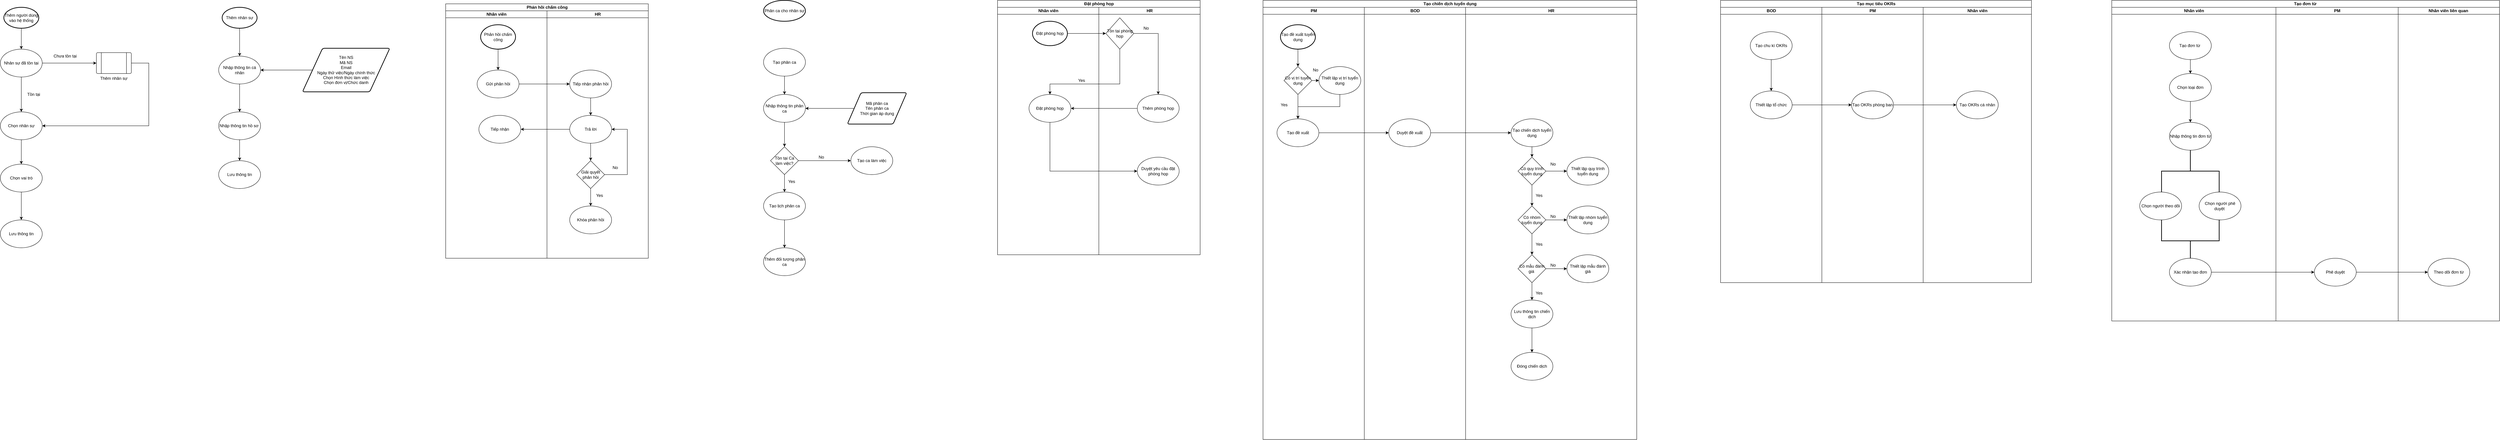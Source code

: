 <mxfile version="14.5.8" type="github">
  <diagram id="OnWkohsjED-JVvMXsNpU" name="Page-1">
    <mxGraphModel dx="1673" dy="934" grid="1" gridSize="10" guides="1" tooltips="1" connect="1" arrows="1" fold="1" page="1" pageScale="1" pageWidth="850" pageHeight="1100" math="0" shadow="0">
      <root>
        <mxCell id="0" />
        <mxCell id="1" parent="0" />
        <mxCell id="KjtllUWYRAtZ3XhFJOtX-8" style="edgeStyle=orthogonalEdgeStyle;rounded=0;orthogonalLoop=1;jettySize=auto;html=1;exitX=0.5;exitY=1;exitDx=0;exitDy=0;" parent="1" source="KjtllUWYRAtZ3XhFJOtX-5" target="KjtllUWYRAtZ3XhFJOtX-7" edge="1">
          <mxGeometry relative="1" as="geometry" />
        </mxCell>
        <mxCell id="KjtllUWYRAtZ3XhFJOtX-11" style="edgeStyle=orthogonalEdgeStyle;rounded=0;orthogonalLoop=1;jettySize=auto;html=1;entryX=0;entryY=0.5;entryDx=0;entryDy=0;" parent="1" source="KjtllUWYRAtZ3XhFJOtX-5" edge="1">
          <mxGeometry relative="1" as="geometry">
            <mxPoint x="590" y="260" as="targetPoint" />
          </mxGeometry>
        </mxCell>
        <mxCell id="KjtllUWYRAtZ3XhFJOtX-5" value="Nhân sự đã tồn tại" style="ellipse;whiteSpace=wrap;html=1;" parent="1" vertex="1">
          <mxGeometry x="315" y="220" width="120" height="80" as="geometry" />
        </mxCell>
        <mxCell id="KjtllUWYRAtZ3XhFJOtX-16" style="edgeStyle=orthogonalEdgeStyle;rounded=0;orthogonalLoop=1;jettySize=auto;html=1;exitX=0.5;exitY=1;exitDx=0;exitDy=0;entryX=0.5;entryY=0;entryDx=0;entryDy=0;" parent="1" source="KjtllUWYRAtZ3XhFJOtX-7" target="KjtllUWYRAtZ3XhFJOtX-15" edge="1">
          <mxGeometry relative="1" as="geometry" />
        </mxCell>
        <mxCell id="KjtllUWYRAtZ3XhFJOtX-7" value="Chọn nhân sự" style="ellipse;whiteSpace=wrap;html=1;" parent="1" vertex="1">
          <mxGeometry x="315" y="400" width="120" height="80" as="geometry" />
        </mxCell>
        <mxCell id="KjtllUWYRAtZ3XhFJOtX-9" value="Tồn tại" style="text;html=1;align=center;verticalAlign=middle;resizable=0;points=[];autosize=1;" parent="1" vertex="1">
          <mxGeometry x="385" y="340" width="50" height="20" as="geometry" />
        </mxCell>
        <mxCell id="KjtllUWYRAtZ3XhFJOtX-10" value="Chưa tồn tại" style="text;html=1;align=center;verticalAlign=middle;resizable=0;points=[];autosize=1;" parent="1" vertex="1">
          <mxGeometry x="460" y="230" width="80" height="20" as="geometry" />
        </mxCell>
        <mxCell id="KjtllUWYRAtZ3XhFJOtX-13" style="edgeStyle=orthogonalEdgeStyle;rounded=0;orthogonalLoop=1;jettySize=auto;html=1;entryX=1;entryY=0.5;entryDx=0;entryDy=0;" parent="1" source="KjtllUWYRAtZ3XhFJOtX-12" target="KjtllUWYRAtZ3XhFJOtX-7" edge="1">
          <mxGeometry relative="1" as="geometry">
            <Array as="points">
              <mxPoint x="740" y="260" />
              <mxPoint x="740" y="440" />
            </Array>
          </mxGeometry>
        </mxCell>
        <mxCell id="KjtllUWYRAtZ3XhFJOtX-12" value="Thêm nhân sự" style="verticalLabelPosition=bottom;verticalAlign=top;html=1;shape=process;whiteSpace=wrap;rounded=1;size=0.14;arcSize=6;" parent="1" vertex="1">
          <mxGeometry x="590" y="230" width="100" height="60" as="geometry" />
        </mxCell>
        <mxCell id="KjtllUWYRAtZ3XhFJOtX-25" style="edgeStyle=orthogonalEdgeStyle;rounded=0;orthogonalLoop=1;jettySize=auto;html=1;" parent="1" source="KjtllUWYRAtZ3XhFJOtX-15" target="KjtllUWYRAtZ3XhFJOtX-24" edge="1">
          <mxGeometry relative="1" as="geometry" />
        </mxCell>
        <mxCell id="KjtllUWYRAtZ3XhFJOtX-15" value="Chọn vai trò" style="ellipse;whiteSpace=wrap;html=1;" parent="1" vertex="1">
          <mxGeometry x="315" y="550" width="120" height="80" as="geometry" />
        </mxCell>
        <mxCell id="KjtllUWYRAtZ3XhFJOtX-19" style="edgeStyle=orthogonalEdgeStyle;rounded=0;orthogonalLoop=1;jettySize=auto;html=1;entryX=0.5;entryY=0;entryDx=0;entryDy=0;" parent="1" source="KjtllUWYRAtZ3XhFJOtX-18" target="KjtllUWYRAtZ3XhFJOtX-5" edge="1">
          <mxGeometry relative="1" as="geometry" />
        </mxCell>
        <mxCell id="KjtllUWYRAtZ3XhFJOtX-18" value="Thêm người dùng vào hệ thống" style="strokeWidth=2;html=1;shape=mxgraph.flowchart.start_1;whiteSpace=wrap;" parent="1" vertex="1">
          <mxGeometry x="325" y="100" width="100" height="60" as="geometry" />
        </mxCell>
        <mxCell id="KjtllUWYRAtZ3XhFJOtX-22" style="edgeStyle=orthogonalEdgeStyle;rounded=0;orthogonalLoop=1;jettySize=auto;html=1;" parent="1" source="KjtllUWYRAtZ3XhFJOtX-20" target="KjtllUWYRAtZ3XhFJOtX-21" edge="1">
          <mxGeometry relative="1" as="geometry" />
        </mxCell>
        <mxCell id="KjtllUWYRAtZ3XhFJOtX-20" value="Thêm nhân sự" style="strokeWidth=2;html=1;shape=mxgraph.flowchart.start_1;whiteSpace=wrap;" parent="1" vertex="1">
          <mxGeometry x="950" y="100" width="100" height="60" as="geometry" />
        </mxCell>
        <mxCell id="KjtllUWYRAtZ3XhFJOtX-31" style="edgeStyle=orthogonalEdgeStyle;rounded=0;orthogonalLoop=1;jettySize=auto;html=1;entryX=0.5;entryY=0;entryDx=0;entryDy=0;" parent="1" source="KjtllUWYRAtZ3XhFJOtX-21" target="KjtllUWYRAtZ3XhFJOtX-30" edge="1">
          <mxGeometry relative="1" as="geometry" />
        </mxCell>
        <mxCell id="KjtllUWYRAtZ3XhFJOtX-21" value="Nhập thông tin cá nhân" style="ellipse;whiteSpace=wrap;html=1;" parent="1" vertex="1">
          <mxGeometry x="940" y="240" width="120" height="80" as="geometry" />
        </mxCell>
        <mxCell id="KjtllUWYRAtZ3XhFJOtX-24" value="Lưu thông tin" style="ellipse;whiteSpace=wrap;html=1;" parent="1" vertex="1">
          <mxGeometry x="315" y="710" width="120" height="80" as="geometry" />
        </mxCell>
        <mxCell id="KjtllUWYRAtZ3XhFJOtX-26" value="Lưu thông tin" style="ellipse;whiteSpace=wrap;html=1;" parent="1" vertex="1">
          <mxGeometry x="940" y="540" width="120" height="80" as="geometry" />
        </mxCell>
        <mxCell id="KjtllUWYRAtZ3XhFJOtX-29" style="edgeStyle=orthogonalEdgeStyle;rounded=0;orthogonalLoop=1;jettySize=auto;html=1;entryX=1;entryY=0.5;entryDx=0;entryDy=0;" parent="1" source="KjtllUWYRAtZ3XhFJOtX-28" target="KjtllUWYRAtZ3XhFJOtX-21" edge="1">
          <mxGeometry relative="1" as="geometry" />
        </mxCell>
        <mxCell id="KjtllUWYRAtZ3XhFJOtX-28" value="Tên NS&lt;br&gt;Mã NS&lt;br&gt;Email&lt;br&gt;Ngày thử việc/Ngày chính thức&lt;br&gt;Chọn Hình thức làm việc&lt;br&gt;Chọn đơn vị/Chức danh" style="shape=parallelogram;html=1;strokeWidth=2;perimeter=parallelogramPerimeter;whiteSpace=wrap;rounded=1;arcSize=12;size=0.23;" parent="1" vertex="1">
          <mxGeometry x="1180" y="217.5" width="250" height="125" as="geometry" />
        </mxCell>
        <mxCell id="KjtllUWYRAtZ3XhFJOtX-32" style="edgeStyle=orthogonalEdgeStyle;rounded=0;orthogonalLoop=1;jettySize=auto;html=1;entryX=0.5;entryY=0;entryDx=0;entryDy=0;" parent="1" source="KjtllUWYRAtZ3XhFJOtX-30" target="KjtllUWYRAtZ3XhFJOtX-26" edge="1">
          <mxGeometry relative="1" as="geometry" />
        </mxCell>
        <mxCell id="KjtllUWYRAtZ3XhFJOtX-30" value="Nhập thông tin hồ sơ&amp;nbsp;" style="ellipse;whiteSpace=wrap;html=1;" parent="1" vertex="1">
          <mxGeometry x="940" y="400" width="120" height="80" as="geometry" />
        </mxCell>
        <mxCell id="KjtllUWYRAtZ3XhFJOtX-33" value="Phản hồi chấm công" style="swimlane;html=1;childLayout=stackLayout;resizeParent=1;resizeParentMax=0;startSize=20;" parent="1" vertex="1">
          <mxGeometry x="1590" y="90" width="580" height="730" as="geometry" />
        </mxCell>
        <mxCell id="KjtllUWYRAtZ3XhFJOtX-34" value="Nhân viên" style="swimlane;html=1;startSize=20;" parent="KjtllUWYRAtZ3XhFJOtX-33" vertex="1">
          <mxGeometry y="20" width="290" height="710" as="geometry" />
        </mxCell>
        <mxCell id="KjtllUWYRAtZ3XhFJOtX-40" style="edgeStyle=orthogonalEdgeStyle;rounded=0;orthogonalLoop=1;jettySize=auto;html=1;entryX=0.5;entryY=0;entryDx=0;entryDy=0;" parent="KjtllUWYRAtZ3XhFJOtX-34" source="KjtllUWYRAtZ3XhFJOtX-37" target="KjtllUWYRAtZ3XhFJOtX-39" edge="1">
          <mxGeometry relative="1" as="geometry" />
        </mxCell>
        <mxCell id="KjtllUWYRAtZ3XhFJOtX-37" value="Phản hồi chấm công" style="strokeWidth=2;html=1;shape=mxgraph.flowchart.start_2;whiteSpace=wrap;" parent="KjtllUWYRAtZ3XhFJOtX-34" vertex="1">
          <mxGeometry x="100" y="40" width="100" height="70" as="geometry" />
        </mxCell>
        <mxCell id="KjtllUWYRAtZ3XhFJOtX-39" value="Gửi phản hồi" style="ellipse;whiteSpace=wrap;html=1;" parent="KjtllUWYRAtZ3XhFJOtX-34" vertex="1">
          <mxGeometry x="90" y="170" width="120" height="80" as="geometry" />
        </mxCell>
        <mxCell id="KjtllUWYRAtZ3XhFJOtX-43" value="Tiếp nhận" style="ellipse;whiteSpace=wrap;html=1;" parent="KjtllUWYRAtZ3XhFJOtX-34" vertex="1">
          <mxGeometry x="95" y="300" width="120" height="80" as="geometry" />
        </mxCell>
        <mxCell id="KjtllUWYRAtZ3XhFJOtX-35" value="HR" style="swimlane;html=1;startSize=20;" parent="KjtllUWYRAtZ3XhFJOtX-33" vertex="1">
          <mxGeometry x="290" y="20" width="290" height="710" as="geometry" />
        </mxCell>
        <mxCell id="KjtllUWYRAtZ3XhFJOtX-45" style="edgeStyle=orthogonalEdgeStyle;rounded=0;orthogonalLoop=1;jettySize=auto;html=1;entryX=0.5;entryY=0;entryDx=0;entryDy=0;" parent="KjtllUWYRAtZ3XhFJOtX-35" source="KjtllUWYRAtZ3XhFJOtX-38" target="KjtllUWYRAtZ3XhFJOtX-42" edge="1">
          <mxGeometry relative="1" as="geometry" />
        </mxCell>
        <mxCell id="KjtllUWYRAtZ3XhFJOtX-38" value="Tiếp nhận phản hồi" style="ellipse;whiteSpace=wrap;html=1;" parent="KjtllUWYRAtZ3XhFJOtX-35" vertex="1">
          <mxGeometry x="65" y="170" width="120" height="80" as="geometry" />
        </mxCell>
        <mxCell id="KjtllUWYRAtZ3XhFJOtX-49" style="edgeStyle=orthogonalEdgeStyle;rounded=0;orthogonalLoop=1;jettySize=auto;html=1;exitX=0.5;exitY=1;exitDx=0;exitDy=0;" parent="KjtllUWYRAtZ3XhFJOtX-35" source="KjtllUWYRAtZ3XhFJOtX-42" target="KjtllUWYRAtZ3XhFJOtX-46" edge="1">
          <mxGeometry relative="1" as="geometry" />
        </mxCell>
        <mxCell id="KjtllUWYRAtZ3XhFJOtX-42" value="Trả lời" style="ellipse;whiteSpace=wrap;html=1;" parent="KjtllUWYRAtZ3XhFJOtX-35" vertex="1">
          <mxGeometry x="65" y="300" width="120" height="80" as="geometry" />
        </mxCell>
        <mxCell id="KjtllUWYRAtZ3XhFJOtX-48" style="edgeStyle=orthogonalEdgeStyle;rounded=0;orthogonalLoop=1;jettySize=auto;html=1;exitX=0.5;exitY=1;exitDx=0;exitDy=0;entryX=0.5;entryY=0;entryDx=0;entryDy=0;" parent="KjtllUWYRAtZ3XhFJOtX-35" source="KjtllUWYRAtZ3XhFJOtX-46" target="KjtllUWYRAtZ3XhFJOtX-47" edge="1">
          <mxGeometry relative="1" as="geometry" />
        </mxCell>
        <mxCell id="KjtllUWYRAtZ3XhFJOtX-51" style="edgeStyle=orthogonalEdgeStyle;rounded=0;orthogonalLoop=1;jettySize=auto;html=1;exitX=1;exitY=0.5;exitDx=0;exitDy=0;entryX=1;entryY=0.5;entryDx=0;entryDy=0;" parent="KjtllUWYRAtZ3XhFJOtX-35" source="KjtllUWYRAtZ3XhFJOtX-46" target="KjtllUWYRAtZ3XhFJOtX-42" edge="1">
          <mxGeometry relative="1" as="geometry">
            <Array as="points">
              <mxPoint x="230" y="470" />
              <mxPoint x="230" y="340" />
            </Array>
          </mxGeometry>
        </mxCell>
        <mxCell id="KjtllUWYRAtZ3XhFJOtX-46" value="Giải quyết phản hồi" style="rhombus;whiteSpace=wrap;html=1;" parent="KjtllUWYRAtZ3XhFJOtX-35" vertex="1">
          <mxGeometry x="85" y="430" width="80" height="80" as="geometry" />
        </mxCell>
        <mxCell id="KjtllUWYRAtZ3XhFJOtX-47" value="Khóa phản hồi" style="ellipse;whiteSpace=wrap;html=1;" parent="KjtllUWYRAtZ3XhFJOtX-35" vertex="1">
          <mxGeometry x="65" y="560" width="120" height="80" as="geometry" />
        </mxCell>
        <mxCell id="KjtllUWYRAtZ3XhFJOtX-50" value="Yes" style="text;html=1;align=center;verticalAlign=middle;resizable=0;points=[];autosize=1;" parent="KjtllUWYRAtZ3XhFJOtX-35" vertex="1">
          <mxGeometry x="130" y="520" width="40" height="20" as="geometry" />
        </mxCell>
        <mxCell id="KjtllUWYRAtZ3XhFJOtX-52" value="No" style="text;html=1;align=center;verticalAlign=middle;resizable=0;points=[];autosize=1;" parent="KjtllUWYRAtZ3XhFJOtX-35" vertex="1">
          <mxGeometry x="180" y="440" width="30" height="20" as="geometry" />
        </mxCell>
        <mxCell id="KjtllUWYRAtZ3XhFJOtX-41" style="edgeStyle=orthogonalEdgeStyle;rounded=0;orthogonalLoop=1;jettySize=auto;html=1;" parent="KjtllUWYRAtZ3XhFJOtX-33" source="KjtllUWYRAtZ3XhFJOtX-39" target="KjtllUWYRAtZ3XhFJOtX-38" edge="1">
          <mxGeometry relative="1" as="geometry" />
        </mxCell>
        <mxCell id="KjtllUWYRAtZ3XhFJOtX-44" style="edgeStyle=orthogonalEdgeStyle;rounded=0;orthogonalLoop=1;jettySize=auto;html=1;entryX=1;entryY=0.5;entryDx=0;entryDy=0;" parent="KjtllUWYRAtZ3XhFJOtX-33" source="KjtllUWYRAtZ3XhFJOtX-42" target="KjtllUWYRAtZ3XhFJOtX-43" edge="1">
          <mxGeometry relative="1" as="geometry" />
        </mxCell>
        <mxCell id="KjtllUWYRAtZ3XhFJOtX-53" value="Phân ca cho nhân sự" style="strokeWidth=2;html=1;shape=mxgraph.flowchart.start_1;whiteSpace=wrap;" parent="1" vertex="1">
          <mxGeometry x="2500" y="80" width="120" height="60" as="geometry" />
        </mxCell>
        <mxCell id="KjtllUWYRAtZ3XhFJOtX-65" style="edgeStyle=orthogonalEdgeStyle;rounded=0;orthogonalLoop=1;jettySize=auto;html=1;exitX=0.5;exitY=1;exitDx=0;exitDy=0;" parent="1" source="KjtllUWYRAtZ3XhFJOtX-54" target="KjtllUWYRAtZ3XhFJOtX-55" edge="1">
          <mxGeometry relative="1" as="geometry" />
        </mxCell>
        <mxCell id="KjtllUWYRAtZ3XhFJOtX-54" value="Tạo phân ca" style="ellipse;whiteSpace=wrap;html=1;" parent="1" vertex="1">
          <mxGeometry x="2500" y="217.5" width="120" height="80" as="geometry" />
        </mxCell>
        <mxCell id="KjtllUWYRAtZ3XhFJOtX-64" style="edgeStyle=orthogonalEdgeStyle;rounded=0;orthogonalLoop=1;jettySize=auto;html=1;" parent="1" source="KjtllUWYRAtZ3XhFJOtX-55" target="KjtllUWYRAtZ3XhFJOtX-60" edge="1">
          <mxGeometry relative="1" as="geometry" />
        </mxCell>
        <mxCell id="KjtllUWYRAtZ3XhFJOtX-55" value="Nhập thông tin phân ca" style="ellipse;whiteSpace=wrap;html=1;" parent="1" vertex="1">
          <mxGeometry x="2500" y="350" width="120" height="80" as="geometry" />
        </mxCell>
        <mxCell id="KjtllUWYRAtZ3XhFJOtX-57" style="edgeStyle=orthogonalEdgeStyle;rounded=0;orthogonalLoop=1;jettySize=auto;html=1;exitX=0;exitY=0.5;exitDx=0;exitDy=0;entryX=1;entryY=0.5;entryDx=0;entryDy=0;" parent="1" source="KjtllUWYRAtZ3XhFJOtX-56" target="KjtllUWYRAtZ3XhFJOtX-55" edge="1">
          <mxGeometry relative="1" as="geometry" />
        </mxCell>
        <mxCell id="KjtllUWYRAtZ3XhFJOtX-56" value="Mã phân ca&lt;br&gt;Tên phân ca&lt;br&gt;Thời gian áp dụng&lt;br&gt;" style="shape=parallelogram;html=1;strokeWidth=2;perimeter=parallelogramPerimeter;whiteSpace=wrap;rounded=1;arcSize=12;size=0.23;" parent="1" vertex="1">
          <mxGeometry x="2740" y="345" width="170" height="90" as="geometry" />
        </mxCell>
        <mxCell id="KjtllUWYRAtZ3XhFJOtX-70" style="edgeStyle=orthogonalEdgeStyle;rounded=0;orthogonalLoop=1;jettySize=auto;html=1;entryX=0.5;entryY=0;entryDx=0;entryDy=0;" parent="1" source="KjtllUWYRAtZ3XhFJOtX-58" target="KjtllUWYRAtZ3XhFJOtX-69" edge="1">
          <mxGeometry relative="1" as="geometry" />
        </mxCell>
        <mxCell id="KjtllUWYRAtZ3XhFJOtX-58" value="Tạo lịch phân ca" style="ellipse;whiteSpace=wrap;html=1;" parent="1" vertex="1">
          <mxGeometry x="2500" y="630" width="120" height="80" as="geometry" />
        </mxCell>
        <mxCell id="KjtllUWYRAtZ3XhFJOtX-63" style="edgeStyle=orthogonalEdgeStyle;rounded=0;orthogonalLoop=1;jettySize=auto;html=1;" parent="1" source="KjtllUWYRAtZ3XhFJOtX-60" target="KjtllUWYRAtZ3XhFJOtX-61" edge="1">
          <mxGeometry relative="1" as="geometry" />
        </mxCell>
        <mxCell id="KjtllUWYRAtZ3XhFJOtX-66" style="edgeStyle=orthogonalEdgeStyle;rounded=0;orthogonalLoop=1;jettySize=auto;html=1;exitX=0.5;exitY=1;exitDx=0;exitDy=0;" parent="1" source="KjtllUWYRAtZ3XhFJOtX-60" target="KjtllUWYRAtZ3XhFJOtX-58" edge="1">
          <mxGeometry relative="1" as="geometry" />
        </mxCell>
        <mxCell id="KjtllUWYRAtZ3XhFJOtX-60" value="Tồn tại Ca làm việc?" style="rhombus;whiteSpace=wrap;html=1;" parent="1" vertex="1">
          <mxGeometry x="2520" y="500" width="80" height="80" as="geometry" />
        </mxCell>
        <mxCell id="KjtllUWYRAtZ3XhFJOtX-61" value="Tạo ca làm việc" style="ellipse;whiteSpace=wrap;html=1;" parent="1" vertex="1">
          <mxGeometry x="2750" y="500" width="120" height="80" as="geometry" />
        </mxCell>
        <mxCell id="KjtllUWYRAtZ3XhFJOtX-67" value="No" style="text;html=1;align=center;verticalAlign=middle;resizable=0;points=[];autosize=1;" parent="1" vertex="1">
          <mxGeometry x="2650" y="520" width="30" height="20" as="geometry" />
        </mxCell>
        <mxCell id="KjtllUWYRAtZ3XhFJOtX-68" value="Yes" style="text;html=1;align=center;verticalAlign=middle;resizable=0;points=[];autosize=1;" parent="1" vertex="1">
          <mxGeometry x="2560" y="590" width="40" height="20" as="geometry" />
        </mxCell>
        <mxCell id="KjtllUWYRAtZ3XhFJOtX-69" value="Thêm đối tượng phân ca" style="ellipse;whiteSpace=wrap;html=1;" parent="1" vertex="1">
          <mxGeometry x="2500" y="790" width="120" height="80" as="geometry" />
        </mxCell>
        <mxCell id="KjtllUWYRAtZ3XhFJOtX-72" value="Đặt phòng họp" style="swimlane;html=1;childLayout=stackLayout;resizeParent=1;resizeParentMax=0;startSize=20;" parent="1" vertex="1">
          <mxGeometry x="3170" y="80" width="580" height="730" as="geometry" />
        </mxCell>
        <mxCell id="KjtllUWYRAtZ3XhFJOtX-73" value="Nhân viên" style="swimlane;html=1;startSize=20;" parent="KjtllUWYRAtZ3XhFJOtX-72" vertex="1">
          <mxGeometry y="20" width="290" height="710" as="geometry" />
        </mxCell>
        <mxCell id="KjtllUWYRAtZ3XhFJOtX-75" value="Đặt phòng họp" style="strokeWidth=2;html=1;shape=mxgraph.flowchart.start_2;whiteSpace=wrap;" parent="KjtllUWYRAtZ3XhFJOtX-73" vertex="1">
          <mxGeometry x="100" y="40" width="100" height="70" as="geometry" />
        </mxCell>
        <mxCell id="KjtllUWYRAtZ3XhFJOtX-96" value="Đặt phòng họp" style="ellipse;whiteSpace=wrap;html=1;" parent="KjtllUWYRAtZ3XhFJOtX-73" vertex="1">
          <mxGeometry x="90" y="250" width="120" height="80" as="geometry" />
        </mxCell>
        <mxCell id="KjtllUWYRAtZ3XhFJOtX-98" value="Yes" style="text;html=1;align=center;verticalAlign=middle;resizable=0;points=[];autosize=1;" parent="KjtllUWYRAtZ3XhFJOtX-73" vertex="1">
          <mxGeometry x="220" y="200" width="40" height="20" as="geometry" />
        </mxCell>
        <mxCell id="KjtllUWYRAtZ3XhFJOtX-92" style="edgeStyle=orthogonalEdgeStyle;rounded=0;orthogonalLoop=1;jettySize=auto;html=1;entryX=0;entryY=0.5;entryDx=0;entryDy=0;" parent="KjtllUWYRAtZ3XhFJOtX-72" source="KjtllUWYRAtZ3XhFJOtX-75" target="KjtllUWYRAtZ3XhFJOtX-91" edge="1">
          <mxGeometry relative="1" as="geometry" />
        </mxCell>
        <mxCell id="KjtllUWYRAtZ3XhFJOtX-97" style="edgeStyle=orthogonalEdgeStyle;rounded=0;orthogonalLoop=1;jettySize=auto;html=1;entryX=0.5;entryY=0;entryDx=0;entryDy=0;" parent="KjtllUWYRAtZ3XhFJOtX-72" source="KjtllUWYRAtZ3XhFJOtX-91" target="KjtllUWYRAtZ3XhFJOtX-96" edge="1">
          <mxGeometry relative="1" as="geometry">
            <Array as="points">
              <mxPoint x="350" y="240" />
            </Array>
          </mxGeometry>
        </mxCell>
        <mxCell id="KjtllUWYRAtZ3XhFJOtX-99" style="edgeStyle=orthogonalEdgeStyle;rounded=0;orthogonalLoop=1;jettySize=auto;html=1;entryX=1;entryY=0.5;entryDx=0;entryDy=0;" parent="KjtllUWYRAtZ3XhFJOtX-72" source="KjtllUWYRAtZ3XhFJOtX-93" target="KjtllUWYRAtZ3XhFJOtX-96" edge="1">
          <mxGeometry relative="1" as="geometry" />
        </mxCell>
        <mxCell id="KjtllUWYRAtZ3XhFJOtX-78" value="HR" style="swimlane;html=1;startSize=20;" parent="KjtllUWYRAtZ3XhFJOtX-72" vertex="1">
          <mxGeometry x="290" y="20" width="290" height="710" as="geometry" />
        </mxCell>
        <mxCell id="KjtllUWYRAtZ3XhFJOtX-94" style="edgeStyle=orthogonalEdgeStyle;rounded=0;orthogonalLoop=1;jettySize=auto;html=1;entryX=0.5;entryY=0;entryDx=0;entryDy=0;" parent="KjtllUWYRAtZ3XhFJOtX-78" source="KjtllUWYRAtZ3XhFJOtX-91" target="KjtllUWYRAtZ3XhFJOtX-93" edge="1">
          <mxGeometry relative="1" as="geometry" />
        </mxCell>
        <mxCell id="KjtllUWYRAtZ3XhFJOtX-91" value="Tồn tại phòng họp" style="rhombus;whiteSpace=wrap;html=1;" parent="KjtllUWYRAtZ3XhFJOtX-78" vertex="1">
          <mxGeometry x="20" y="30" width="80" height="90" as="geometry" />
        </mxCell>
        <mxCell id="KjtllUWYRAtZ3XhFJOtX-93" value="Thêm phòng họp" style="ellipse;whiteSpace=wrap;html=1;" parent="KjtllUWYRAtZ3XhFJOtX-78" vertex="1">
          <mxGeometry x="110" y="250" width="120" height="80" as="geometry" />
        </mxCell>
        <mxCell id="KjtllUWYRAtZ3XhFJOtX-95" value="No" style="text;html=1;align=center;verticalAlign=middle;resizable=0;points=[];autosize=1;" parent="KjtllUWYRAtZ3XhFJOtX-78" vertex="1">
          <mxGeometry x="120" y="50" width="30" height="20" as="geometry" />
        </mxCell>
        <mxCell id="KjtllUWYRAtZ3XhFJOtX-100" value="Duyệt yêu cầu đặt phòng họp" style="ellipse;whiteSpace=wrap;html=1;" parent="KjtllUWYRAtZ3XhFJOtX-78" vertex="1">
          <mxGeometry x="110" y="430" width="120" height="80" as="geometry" />
        </mxCell>
        <mxCell id="KjtllUWYRAtZ3XhFJOtX-102" style="edgeStyle=orthogonalEdgeStyle;rounded=0;orthogonalLoop=1;jettySize=auto;html=1;entryX=0;entryY=0.5;entryDx=0;entryDy=0;" parent="KjtllUWYRAtZ3XhFJOtX-72" source="KjtllUWYRAtZ3XhFJOtX-96" target="KjtllUWYRAtZ3XhFJOtX-100" edge="1">
          <mxGeometry relative="1" as="geometry">
            <Array as="points">
              <mxPoint x="150" y="490" />
            </Array>
          </mxGeometry>
        </mxCell>
        <mxCell id="KjtllUWYRAtZ3XhFJOtX-103" value="Tạo chiến dịch tuyển dụng" style="swimlane;html=1;childLayout=stackLayout;resizeParent=1;resizeParentMax=0;startSize=20;" parent="1" vertex="1">
          <mxGeometry x="3930" y="80" width="1070" height="1260" as="geometry" />
        </mxCell>
        <mxCell id="KjtllUWYRAtZ3XhFJOtX-104" value="PM" style="swimlane;html=1;startSize=20;" parent="KjtllUWYRAtZ3XhFJOtX-103" vertex="1">
          <mxGeometry y="20" width="290" height="1240" as="geometry" />
        </mxCell>
        <mxCell id="KjtllUWYRAtZ3XhFJOtX-141" style="edgeStyle=orthogonalEdgeStyle;rounded=0;orthogonalLoop=1;jettySize=auto;html=1;exitX=0.5;exitY=1;exitDx=0;exitDy=0;exitPerimeter=0;" parent="KjtllUWYRAtZ3XhFJOtX-104" source="KjtllUWYRAtZ3XhFJOtX-105" target="KjtllUWYRAtZ3XhFJOtX-121" edge="1">
          <mxGeometry relative="1" as="geometry" />
        </mxCell>
        <mxCell id="KjtllUWYRAtZ3XhFJOtX-105" value="Tạo đề xuất tuyển dụng" style="strokeWidth=2;html=1;shape=mxgraph.flowchart.start_2;whiteSpace=wrap;" parent="KjtllUWYRAtZ3XhFJOtX-104" vertex="1">
          <mxGeometry x="50" y="50" width="100" height="70" as="geometry" />
        </mxCell>
        <mxCell id="KjtllUWYRAtZ3XhFJOtX-142" style="edgeStyle=orthogonalEdgeStyle;rounded=0;orthogonalLoop=1;jettySize=auto;html=1;exitX=1;exitY=0.5;exitDx=0;exitDy=0;entryX=0;entryY=0.5;entryDx=0;entryDy=0;" parent="KjtllUWYRAtZ3XhFJOtX-104" source="KjtllUWYRAtZ3XhFJOtX-121" target="KjtllUWYRAtZ3XhFJOtX-130" edge="1">
          <mxGeometry relative="1" as="geometry" />
        </mxCell>
        <mxCell id="KjtllUWYRAtZ3XhFJOtX-143" style="edgeStyle=orthogonalEdgeStyle;rounded=0;orthogonalLoop=1;jettySize=auto;html=1;" parent="KjtllUWYRAtZ3XhFJOtX-104" source="KjtllUWYRAtZ3XhFJOtX-121" target="KjtllUWYRAtZ3XhFJOtX-122" edge="1">
          <mxGeometry relative="1" as="geometry" />
        </mxCell>
        <mxCell id="KjtllUWYRAtZ3XhFJOtX-121" value="Có vị trí tuyển dụng" style="rhombus;whiteSpace=wrap;html=1;" parent="KjtllUWYRAtZ3XhFJOtX-104" vertex="1">
          <mxGeometry x="60" y="170" width="80" height="80" as="geometry" />
        </mxCell>
        <mxCell id="KjtllUWYRAtZ3XhFJOtX-122" value="Tạo đề xuất" style="ellipse;whiteSpace=wrap;html=1;" parent="KjtllUWYRAtZ3XhFJOtX-104" vertex="1">
          <mxGeometry x="40" y="320" width="120" height="80" as="geometry" />
        </mxCell>
        <mxCell id="KjtllUWYRAtZ3XhFJOtX-144" style="edgeStyle=orthogonalEdgeStyle;rounded=0;orthogonalLoop=1;jettySize=auto;html=1;exitX=0.5;exitY=1;exitDx=0;exitDy=0;entryX=0.5;entryY=0;entryDx=0;entryDy=0;" parent="KjtllUWYRAtZ3XhFJOtX-104" source="KjtllUWYRAtZ3XhFJOtX-130" target="KjtllUWYRAtZ3XhFJOtX-122" edge="1">
          <mxGeometry relative="1" as="geometry" />
        </mxCell>
        <mxCell id="KjtllUWYRAtZ3XhFJOtX-130" value="Thiết lập vị trí tuyển dụng" style="ellipse;whiteSpace=wrap;html=1;" parent="KjtllUWYRAtZ3XhFJOtX-104" vertex="1">
          <mxGeometry x="160" y="170" width="120" height="80" as="geometry" />
        </mxCell>
        <mxCell id="KjtllUWYRAtZ3XhFJOtX-124" value="BOD" style="swimlane;html=1;startSize=20;" parent="KjtllUWYRAtZ3XhFJOtX-103" vertex="1">
          <mxGeometry x="290" y="20" width="290" height="1240" as="geometry" />
        </mxCell>
        <mxCell id="KjtllUWYRAtZ3XhFJOtX-125" value="Duyệt đề xuất" style="ellipse;whiteSpace=wrap;html=1;" parent="KjtllUWYRAtZ3XhFJOtX-124" vertex="1">
          <mxGeometry x="70" y="320" width="120" height="80" as="geometry" />
        </mxCell>
        <mxCell id="KjtllUWYRAtZ3XhFJOtX-147" style="edgeStyle=orthogonalEdgeStyle;rounded=0;orthogonalLoop=1;jettySize=auto;html=1;exitX=1;exitY=0.5;exitDx=0;exitDy=0;entryX=0;entryY=0.5;entryDx=0;entryDy=0;" parent="KjtllUWYRAtZ3XhFJOtX-103" source="KjtllUWYRAtZ3XhFJOtX-122" target="KjtllUWYRAtZ3XhFJOtX-125" edge="1">
          <mxGeometry relative="1" as="geometry" />
        </mxCell>
        <mxCell id="KjtllUWYRAtZ3XhFJOtX-148" style="edgeStyle=orthogonalEdgeStyle;rounded=0;orthogonalLoop=1;jettySize=auto;html=1;exitX=1;exitY=0.5;exitDx=0;exitDy=0;" parent="KjtllUWYRAtZ3XhFJOtX-103" source="KjtllUWYRAtZ3XhFJOtX-125" target="KjtllUWYRAtZ3XhFJOtX-126" edge="1">
          <mxGeometry relative="1" as="geometry" />
        </mxCell>
        <mxCell id="KjtllUWYRAtZ3XhFJOtX-111" value="HR" style="swimlane;html=1;startSize=20;" parent="KjtllUWYRAtZ3XhFJOtX-103" vertex="1">
          <mxGeometry x="580" y="20" width="490" height="1240" as="geometry" />
        </mxCell>
        <mxCell id="KjtllUWYRAtZ3XhFJOtX-136" style="edgeStyle=orthogonalEdgeStyle;rounded=0;orthogonalLoop=1;jettySize=auto;html=1;exitX=1;exitY=0.5;exitDx=0;exitDy=0;" parent="KjtllUWYRAtZ3XhFJOtX-111" source="KjtllUWYRAtZ3XhFJOtX-127" target="KjtllUWYRAtZ3XhFJOtX-133" edge="1">
          <mxGeometry relative="1" as="geometry" />
        </mxCell>
        <mxCell id="KjtllUWYRAtZ3XhFJOtX-127" value="Có quy trình tuyển dụng" style="rhombus;whiteSpace=wrap;html=1;" parent="KjtllUWYRAtZ3XhFJOtX-111" vertex="1">
          <mxGeometry x="150" y="430" width="80" height="80" as="geometry" />
        </mxCell>
        <mxCell id="KjtllUWYRAtZ3XhFJOtX-139" style="edgeStyle=orthogonalEdgeStyle;rounded=0;orthogonalLoop=1;jettySize=auto;html=1;exitX=1;exitY=0.5;exitDx=0;exitDy=0;" parent="KjtllUWYRAtZ3XhFJOtX-111" source="KjtllUWYRAtZ3XhFJOtX-129" target="KjtllUWYRAtZ3XhFJOtX-135" edge="1">
          <mxGeometry relative="1" as="geometry" />
        </mxCell>
        <mxCell id="KjtllUWYRAtZ3XhFJOtX-158" style="edgeStyle=orthogonalEdgeStyle;rounded=0;orthogonalLoop=1;jettySize=auto;html=1;exitX=0.5;exitY=1;exitDx=0;exitDy=0;entryX=0.5;entryY=0;entryDx=0;entryDy=0;" parent="KjtllUWYRAtZ3XhFJOtX-111" source="KjtllUWYRAtZ3XhFJOtX-129" target="KjtllUWYRAtZ3XhFJOtX-157" edge="1">
          <mxGeometry relative="1" as="geometry" />
        </mxCell>
        <mxCell id="KjtllUWYRAtZ3XhFJOtX-129" value="Có mẫu đánh giá&amp;nbsp;" style="rhombus;whiteSpace=wrap;html=1;" parent="KjtllUWYRAtZ3XhFJOtX-111" vertex="1">
          <mxGeometry x="150" y="710" width="80" height="80" as="geometry" />
        </mxCell>
        <mxCell id="KjtllUWYRAtZ3XhFJOtX-135" value="Thiết lập mẫu đánh giá" style="ellipse;whiteSpace=wrap;html=1;" parent="KjtllUWYRAtZ3XhFJOtX-111" vertex="1">
          <mxGeometry x="290" y="710" width="120" height="80" as="geometry" />
        </mxCell>
        <mxCell id="KjtllUWYRAtZ3XhFJOtX-134" value="Thiết lập nhóm tuyển dụng" style="ellipse;whiteSpace=wrap;html=1;" parent="KjtllUWYRAtZ3XhFJOtX-111" vertex="1">
          <mxGeometry x="290" y="570" width="120" height="80" as="geometry" />
        </mxCell>
        <mxCell id="KjtllUWYRAtZ3XhFJOtX-133" value="Thiết lập quy trình tuyển dụng" style="ellipse;whiteSpace=wrap;html=1;" parent="KjtllUWYRAtZ3XhFJOtX-111" vertex="1">
          <mxGeometry x="290" y="430" width="120" height="80" as="geometry" />
        </mxCell>
        <mxCell id="KjtllUWYRAtZ3XhFJOtX-150" style="edgeStyle=orthogonalEdgeStyle;rounded=0;orthogonalLoop=1;jettySize=auto;html=1;entryX=0.5;entryY=0;entryDx=0;entryDy=0;" parent="KjtllUWYRAtZ3XhFJOtX-111" source="KjtllUWYRAtZ3XhFJOtX-126" target="KjtllUWYRAtZ3XhFJOtX-127" edge="1">
          <mxGeometry relative="1" as="geometry" />
        </mxCell>
        <mxCell id="KjtllUWYRAtZ3XhFJOtX-126" value="Tạo chiến dịch tuyển dụng" style="ellipse;whiteSpace=wrap;html=1;" parent="KjtllUWYRAtZ3XhFJOtX-111" vertex="1">
          <mxGeometry x="130" y="320" width="120" height="80" as="geometry" />
        </mxCell>
        <mxCell id="KjtllUWYRAtZ3XhFJOtX-152" value="No" style="text;html=1;align=center;verticalAlign=middle;resizable=0;points=[];autosize=1;" parent="KjtllUWYRAtZ3XhFJOtX-111" vertex="1">
          <mxGeometry x="235" y="590" width="30" height="20" as="geometry" />
        </mxCell>
        <mxCell id="KjtllUWYRAtZ3XhFJOtX-153" value="No" style="text;html=1;align=center;verticalAlign=middle;resizable=0;points=[];autosize=1;" parent="KjtllUWYRAtZ3XhFJOtX-111" vertex="1">
          <mxGeometry x="235" y="730" width="30" height="20" as="geometry" />
        </mxCell>
        <mxCell id="KjtllUWYRAtZ3XhFJOtX-154" value="Yes" style="text;html=1;align=center;verticalAlign=middle;resizable=0;points=[];autosize=1;" parent="KjtllUWYRAtZ3XhFJOtX-111" vertex="1">
          <mxGeometry x="190" y="670" width="40" height="20" as="geometry" />
        </mxCell>
        <mxCell id="KjtllUWYRAtZ3XhFJOtX-155" value="Yes" style="text;html=1;align=center;verticalAlign=middle;resizable=0;points=[];autosize=1;" parent="KjtllUWYRAtZ3XhFJOtX-111" vertex="1">
          <mxGeometry x="190" y="530" width="40" height="20" as="geometry" />
        </mxCell>
        <mxCell id="KjtllUWYRAtZ3XhFJOtX-156" value="Yes" style="text;html=1;align=center;verticalAlign=middle;resizable=0;points=[];autosize=1;" parent="KjtllUWYRAtZ3XhFJOtX-111" vertex="1">
          <mxGeometry x="190" y="810" width="40" height="20" as="geometry" />
        </mxCell>
        <mxCell id="KjtllUWYRAtZ3XhFJOtX-163" style="edgeStyle=orthogonalEdgeStyle;rounded=0;orthogonalLoop=1;jettySize=auto;html=1;" parent="KjtllUWYRAtZ3XhFJOtX-111" source="KjtllUWYRAtZ3XhFJOtX-157" target="KjtllUWYRAtZ3XhFJOtX-160" edge="1">
          <mxGeometry relative="1" as="geometry" />
        </mxCell>
        <mxCell id="KjtllUWYRAtZ3XhFJOtX-157" value="Lưu thông tin chiến dịch" style="ellipse;whiteSpace=wrap;html=1;" parent="KjtllUWYRAtZ3XhFJOtX-111" vertex="1">
          <mxGeometry x="130" y="840" width="120" height="80" as="geometry" />
        </mxCell>
        <mxCell id="KjtllUWYRAtZ3XhFJOtX-160" value="Đóng chiến dịch" style="ellipse;whiteSpace=wrap;html=1;" parent="KjtllUWYRAtZ3XhFJOtX-111" vertex="1">
          <mxGeometry x="130" y="990" width="120" height="80" as="geometry" />
        </mxCell>
        <mxCell id="KjtllUWYRAtZ3XhFJOtX-138" style="edgeStyle=orthogonalEdgeStyle;rounded=0;orthogonalLoop=1;jettySize=auto;html=1;exitX=0.5;exitY=1;exitDx=0;exitDy=0;entryX=0.5;entryY=0;entryDx=0;entryDy=0;" parent="1" source="KjtllUWYRAtZ3XhFJOtX-128" target="KjtllUWYRAtZ3XhFJOtX-129" edge="1">
          <mxGeometry relative="1" as="geometry" />
        </mxCell>
        <mxCell id="KjtllUWYRAtZ3XhFJOtX-140" style="edgeStyle=orthogonalEdgeStyle;rounded=0;orthogonalLoop=1;jettySize=auto;html=1;" parent="1" source="KjtllUWYRAtZ3XhFJOtX-128" target="KjtllUWYRAtZ3XhFJOtX-134" edge="1">
          <mxGeometry relative="1" as="geometry" />
        </mxCell>
        <mxCell id="KjtllUWYRAtZ3XhFJOtX-128" value="Có nhóm tuyển dụng" style="rhombus;whiteSpace=wrap;html=1;" parent="1" vertex="1">
          <mxGeometry x="4660" y="670" width="80" height="80" as="geometry" />
        </mxCell>
        <mxCell id="KjtllUWYRAtZ3XhFJOtX-137" style="edgeStyle=orthogonalEdgeStyle;rounded=0;orthogonalLoop=1;jettySize=auto;html=1;exitX=0.5;exitY=1;exitDx=0;exitDy=0;" parent="1" source="KjtllUWYRAtZ3XhFJOtX-127" target="KjtllUWYRAtZ3XhFJOtX-128" edge="1">
          <mxGeometry relative="1" as="geometry" />
        </mxCell>
        <mxCell id="KjtllUWYRAtZ3XhFJOtX-145" value="No" style="text;html=1;align=center;verticalAlign=middle;resizable=0;points=[];autosize=1;" parent="1" vertex="1">
          <mxGeometry x="4065" y="270" width="30" height="20" as="geometry" />
        </mxCell>
        <mxCell id="KjtllUWYRAtZ3XhFJOtX-146" value="Yes" style="text;html=1;align=center;verticalAlign=middle;resizable=0;points=[];autosize=1;" parent="1" vertex="1">
          <mxGeometry x="3970" y="370" width="40" height="20" as="geometry" />
        </mxCell>
        <mxCell id="KjtllUWYRAtZ3XhFJOtX-151" value="No" style="text;html=1;align=center;verticalAlign=middle;resizable=0;points=[];autosize=1;" parent="1" vertex="1">
          <mxGeometry x="4745" y="540" width="30" height="20" as="geometry" />
        </mxCell>
        <mxCell id="KjtllUWYRAtZ3XhFJOtX-164" value="Tạo mục tiêu OKRs" style="swimlane;html=1;childLayout=stackLayout;resizeParent=1;resizeParentMax=0;startSize=20;" parent="1" vertex="1">
          <mxGeometry x="5240" y="80" width="890" height="810" as="geometry" />
        </mxCell>
        <mxCell id="KjtllUWYRAtZ3XhFJOtX-165" value="BOD" style="swimlane;html=1;startSize=20;" parent="KjtllUWYRAtZ3XhFJOtX-164" vertex="1">
          <mxGeometry y="20" width="290" height="790" as="geometry" />
        </mxCell>
        <mxCell id="IRBAEC7LRZu6WZKcCCB6-1" style="edgeStyle=orthogonalEdgeStyle;rounded=0;orthogonalLoop=1;jettySize=auto;html=1;exitX=0.5;exitY=1;exitDx=0;exitDy=0;" edge="1" parent="KjtllUWYRAtZ3XhFJOtX-165" source="KjtllUWYRAtZ3XhFJOtX-197" target="KjtllUWYRAtZ3XhFJOtX-199">
          <mxGeometry relative="1" as="geometry" />
        </mxCell>
        <mxCell id="KjtllUWYRAtZ3XhFJOtX-197" value="Tạo chu kì OKRs" style="ellipse;whiteSpace=wrap;html=1;" parent="KjtllUWYRAtZ3XhFJOtX-165" vertex="1">
          <mxGeometry x="85" y="70" width="120" height="80" as="geometry" />
        </mxCell>
        <mxCell id="KjtllUWYRAtZ3XhFJOtX-199" value="Thiết lập tổ chức" style="ellipse;whiteSpace=wrap;html=1;" parent="KjtllUWYRAtZ3XhFJOtX-165" vertex="1">
          <mxGeometry x="85" y="240" width="120" height="80" as="geometry" />
        </mxCell>
        <mxCell id="KjtllUWYRAtZ3XhFJOtX-174" value="PM" style="swimlane;html=1;startSize=20;" parent="KjtllUWYRAtZ3XhFJOtX-164" vertex="1">
          <mxGeometry x="290" y="20" width="290" height="790" as="geometry" />
        </mxCell>
        <mxCell id="KjtllUWYRAtZ3XhFJOtX-200" value="Tạo OKRs phòng ban" style="ellipse;whiteSpace=wrap;html=1;" parent="KjtllUWYRAtZ3XhFJOtX-174" vertex="1">
          <mxGeometry x="85" y="240" width="120" height="80" as="geometry" />
        </mxCell>
        <mxCell id="KjtllUWYRAtZ3XhFJOtX-178" value="Nhân viên" style="swimlane;html=1;startSize=20;" parent="KjtllUWYRAtZ3XhFJOtX-164" vertex="1">
          <mxGeometry x="580" y="20" width="310" height="790" as="geometry" />
        </mxCell>
        <mxCell id="KjtllUWYRAtZ3XhFJOtX-201" value="Tạo OKRs cá nhân" style="ellipse;whiteSpace=wrap;html=1;" parent="KjtllUWYRAtZ3XhFJOtX-178" vertex="1">
          <mxGeometry x="95" y="240" width="120" height="80" as="geometry" />
        </mxCell>
        <mxCell id="IRBAEC7LRZu6WZKcCCB6-2" style="edgeStyle=orthogonalEdgeStyle;rounded=0;orthogonalLoop=1;jettySize=auto;html=1;" edge="1" parent="KjtllUWYRAtZ3XhFJOtX-164" source="KjtllUWYRAtZ3XhFJOtX-199" target="KjtllUWYRAtZ3XhFJOtX-200">
          <mxGeometry relative="1" as="geometry" />
        </mxCell>
        <mxCell id="IRBAEC7LRZu6WZKcCCB6-3" style="edgeStyle=orthogonalEdgeStyle;rounded=0;orthogonalLoop=1;jettySize=auto;html=1;" edge="1" parent="KjtllUWYRAtZ3XhFJOtX-164" source="KjtllUWYRAtZ3XhFJOtX-200" target="KjtllUWYRAtZ3XhFJOtX-201">
          <mxGeometry relative="1" as="geometry" />
        </mxCell>
        <mxCell id="IRBAEC7LRZu6WZKcCCB6-4" value="Tạo đơn từ&amp;nbsp;" style="swimlane;html=1;childLayout=stackLayout;resizeParent=1;resizeParentMax=0;startSize=20;" vertex="1" parent="1">
          <mxGeometry x="6360" y="80" width="1110" height="920" as="geometry" />
        </mxCell>
        <mxCell id="IRBAEC7LRZu6WZKcCCB6-5" value="Nhân viên" style="swimlane;html=1;startSize=20;" vertex="1" parent="IRBAEC7LRZu6WZKcCCB6-4">
          <mxGeometry y="20" width="470" height="900" as="geometry" />
        </mxCell>
        <mxCell id="IRBAEC7LRZu6WZKcCCB6-6" style="edgeStyle=orthogonalEdgeStyle;rounded=0;orthogonalLoop=1;jettySize=auto;html=1;exitX=0.5;exitY=1;exitDx=0;exitDy=0;" edge="1" parent="IRBAEC7LRZu6WZKcCCB6-5" source="IRBAEC7LRZu6WZKcCCB6-7" target="IRBAEC7LRZu6WZKcCCB6-8">
          <mxGeometry relative="1" as="geometry" />
        </mxCell>
        <mxCell id="IRBAEC7LRZu6WZKcCCB6-7" value="Tạo đơn từ&amp;nbsp;" style="ellipse;whiteSpace=wrap;html=1;" vertex="1" parent="IRBAEC7LRZu6WZKcCCB6-5">
          <mxGeometry x="165" y="70" width="120" height="80" as="geometry" />
        </mxCell>
        <mxCell id="IRBAEC7LRZu6WZKcCCB6-32" style="edgeStyle=orthogonalEdgeStyle;rounded=0;orthogonalLoop=1;jettySize=auto;html=1;exitX=0.5;exitY=1;exitDx=0;exitDy=0;entryX=0.5;entryY=0;entryDx=0;entryDy=0;" edge="1" parent="IRBAEC7LRZu6WZKcCCB6-5" source="IRBAEC7LRZu6WZKcCCB6-8" target="IRBAEC7LRZu6WZKcCCB6-22">
          <mxGeometry relative="1" as="geometry" />
        </mxCell>
        <mxCell id="IRBAEC7LRZu6WZKcCCB6-8" value="Chọn loại đơn" style="ellipse;whiteSpace=wrap;html=1;" vertex="1" parent="IRBAEC7LRZu6WZKcCCB6-5">
          <mxGeometry x="165" y="190" width="120" height="80" as="geometry" />
        </mxCell>
        <mxCell id="IRBAEC7LRZu6WZKcCCB6-15" value="Chọn người phê duyệt&amp;nbsp;" style="ellipse;whiteSpace=wrap;html=1;" vertex="1" parent="IRBAEC7LRZu6WZKcCCB6-5">
          <mxGeometry x="250" y="530" width="120" height="80" as="geometry" />
        </mxCell>
        <mxCell id="IRBAEC7LRZu6WZKcCCB6-22" value="Nhập thông tin đơn từ" style="ellipse;whiteSpace=wrap;html=1;" vertex="1" parent="IRBAEC7LRZu6WZKcCCB6-5">
          <mxGeometry x="165" y="330" width="120" height="80" as="geometry" />
        </mxCell>
        <mxCell id="IRBAEC7LRZu6WZKcCCB6-23" value="Chọn người theo dõi" style="ellipse;whiteSpace=wrap;html=1;" vertex="1" parent="IRBAEC7LRZu6WZKcCCB6-5">
          <mxGeometry x="80" y="530" width="120" height="80" as="geometry" />
        </mxCell>
        <mxCell id="IRBAEC7LRZu6WZKcCCB6-27" value="" style="strokeWidth=2;html=1;shape=mxgraph.flowchart.annotation_2;align=left;labelPosition=right;pointerEvents=1;direction=south;" vertex="1" parent="IRBAEC7LRZu6WZKcCCB6-5">
          <mxGeometry x="142.5" y="410" width="165" height="120" as="geometry" />
        </mxCell>
        <mxCell id="IRBAEC7LRZu6WZKcCCB6-33" value="" style="strokeWidth=2;html=1;shape=mxgraph.flowchart.annotation_2;align=left;labelPosition=right;pointerEvents=1;direction=north;" vertex="1" parent="IRBAEC7LRZu6WZKcCCB6-5">
          <mxGeometry x="142.5" y="610" width="165" height="120" as="geometry" />
        </mxCell>
        <mxCell id="IRBAEC7LRZu6WZKcCCB6-34" value="Xác nhận tạo đơn" style="ellipse;whiteSpace=wrap;html=1;" vertex="1" parent="IRBAEC7LRZu6WZKcCCB6-5">
          <mxGeometry x="165" y="720" width="120" height="80" as="geometry" />
        </mxCell>
        <mxCell id="IRBAEC7LRZu6WZKcCCB6-9" value="PM" style="swimlane;html=1;startSize=20;" vertex="1" parent="IRBAEC7LRZu6WZKcCCB6-4">
          <mxGeometry x="470" y="20" width="350" height="900" as="geometry" />
        </mxCell>
        <mxCell id="IRBAEC7LRZu6WZKcCCB6-24" value="Phê duyệt" style="ellipse;whiteSpace=wrap;html=1;" vertex="1" parent="IRBAEC7LRZu6WZKcCCB6-9">
          <mxGeometry x="110" y="720" width="120" height="80" as="geometry" />
        </mxCell>
        <mxCell id="IRBAEC7LRZu6WZKcCCB6-25" value="Nhân viên liên quan&amp;nbsp;" style="swimlane;html=1;startSize=20;" vertex="1" parent="IRBAEC7LRZu6WZKcCCB6-4">
          <mxGeometry x="820" y="20" width="290" height="900" as="geometry" />
        </mxCell>
        <mxCell id="IRBAEC7LRZu6WZKcCCB6-26" value="Theo dõi đơn từ" style="ellipse;whiteSpace=wrap;html=1;" vertex="1" parent="IRBAEC7LRZu6WZKcCCB6-25">
          <mxGeometry x="85" y="720" width="120" height="80" as="geometry" />
        </mxCell>
        <mxCell id="IRBAEC7LRZu6WZKcCCB6-35" style="edgeStyle=orthogonalEdgeStyle;rounded=0;orthogonalLoop=1;jettySize=auto;html=1;entryX=0;entryY=0.5;entryDx=0;entryDy=0;" edge="1" parent="IRBAEC7LRZu6WZKcCCB6-4" source="IRBAEC7LRZu6WZKcCCB6-34" target="IRBAEC7LRZu6WZKcCCB6-24">
          <mxGeometry relative="1" as="geometry" />
        </mxCell>
        <mxCell id="IRBAEC7LRZu6WZKcCCB6-36" style="edgeStyle=orthogonalEdgeStyle;rounded=0;orthogonalLoop=1;jettySize=auto;html=1;entryX=0;entryY=0.5;entryDx=0;entryDy=0;" edge="1" parent="IRBAEC7LRZu6WZKcCCB6-4" source="IRBAEC7LRZu6WZKcCCB6-24" target="IRBAEC7LRZu6WZKcCCB6-26">
          <mxGeometry relative="1" as="geometry" />
        </mxCell>
      </root>
    </mxGraphModel>
  </diagram>
</mxfile>
